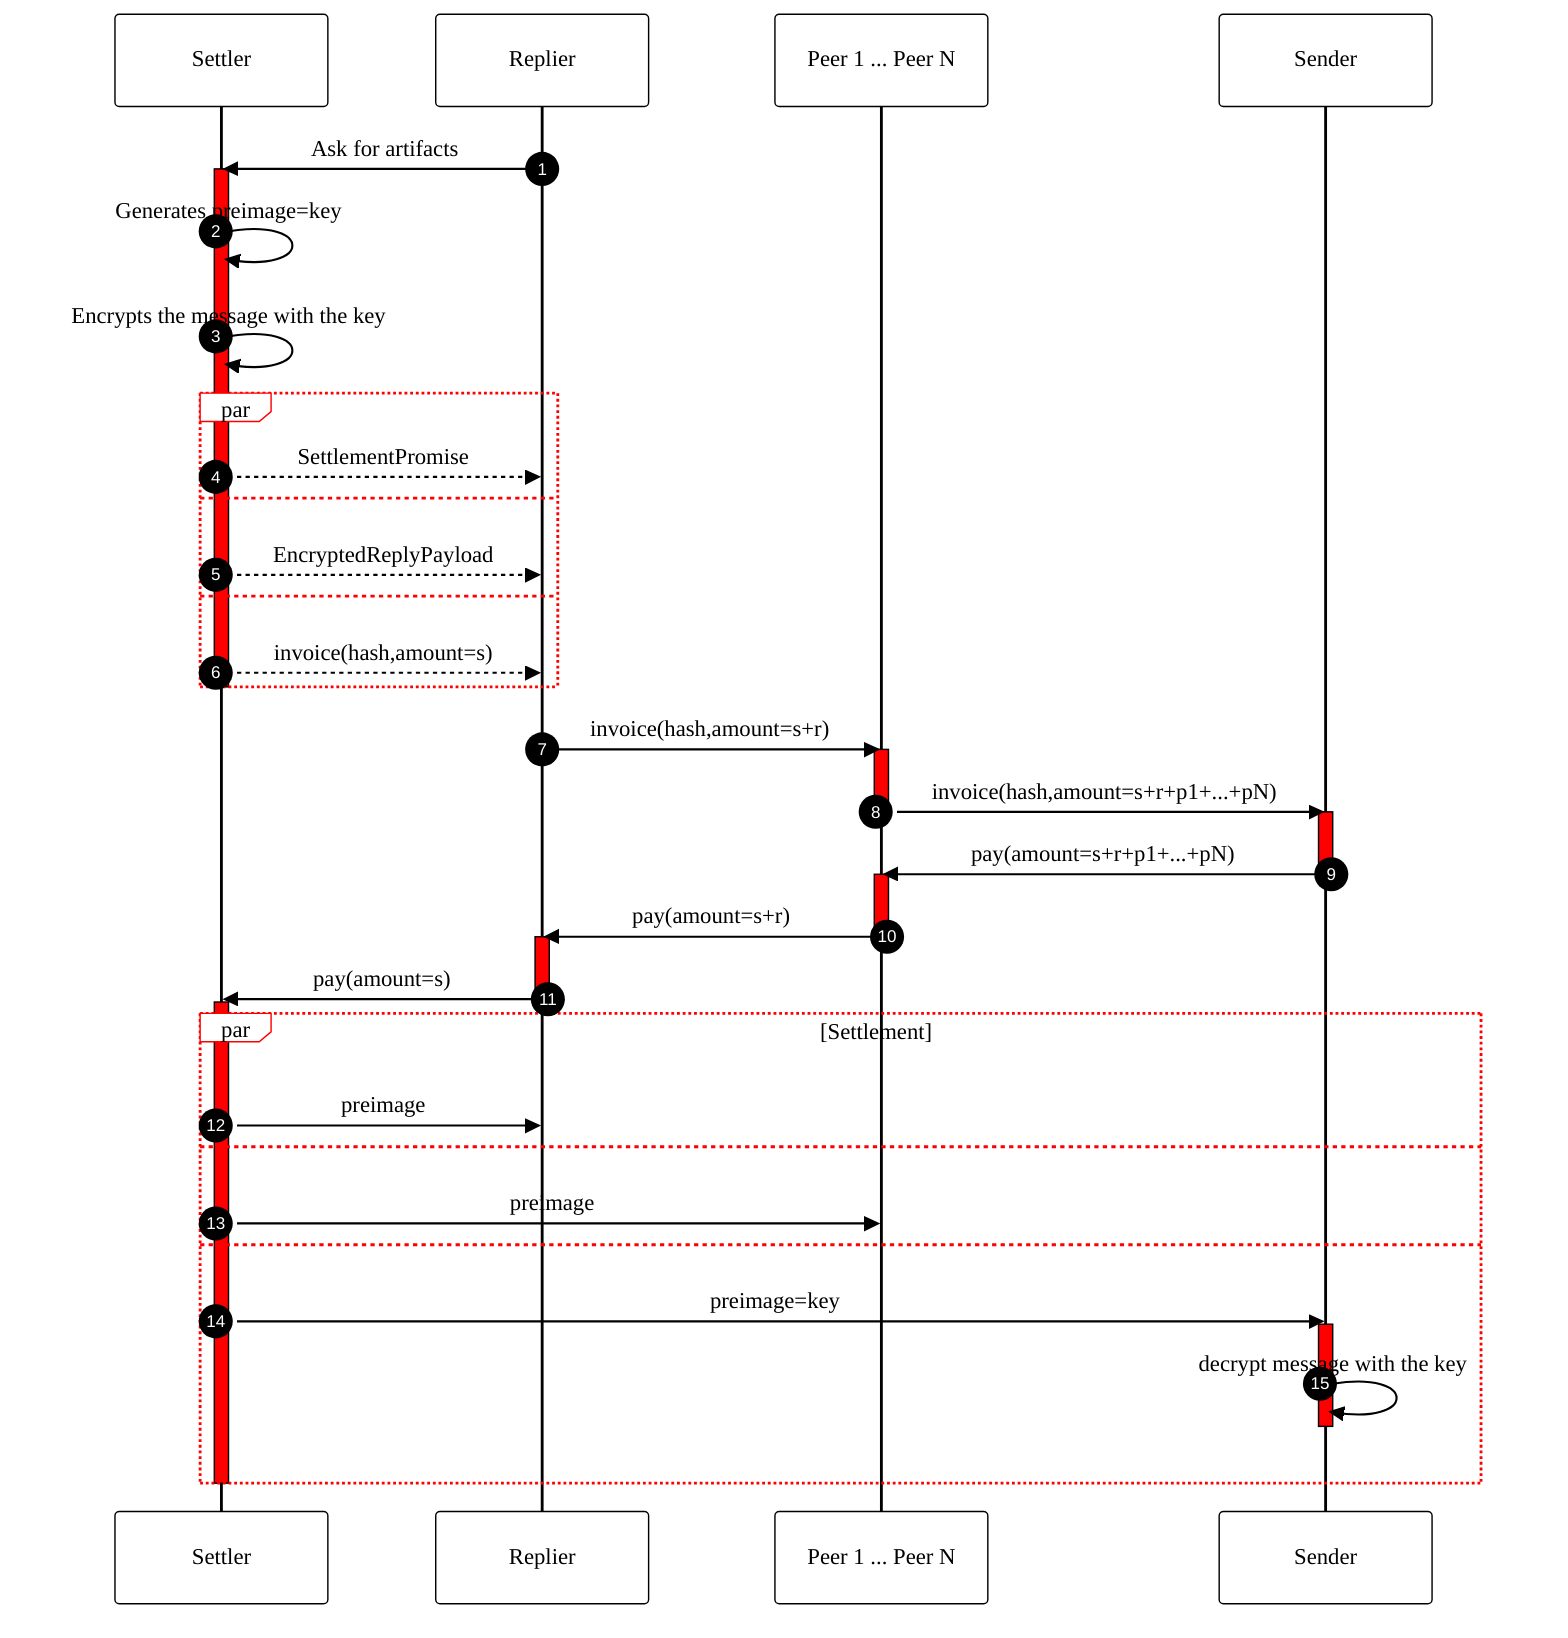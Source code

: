 %%{
  init: {
    'theme': 'base',
    'themeVariables': {
      'activationBorderColor':'#000',
      'activationBkgColor':'#F00',
      'primaryColor': '#FFF',
      'primaryTextColor': '#000',
      'primaryBorderColor': '#000',
      'lineColor': '#000',
      'secondaryColor': '#FFF',
      'labelBoxBorderColor':'#F00',
      'tertiaryColor': '#000',
      'fontFamily':'Times New Roman'
    }
  }
}%%
sequenceDiagram
    autonumber
    participant Settler
    participant Replier
    participant Peer 1 ... Peer N
    participant Sender
    Replier->>Settler: Ask for artifacts 
    activate Settler
      Settler->>Settler: Generates preimage=key
      Settler->>Settler: Encrypts the message with the key 
      par
        Settler-->>Replier: SettlementPromise
      and
        Settler-->>Replier: EncryptedReplyPayload
      and
        Settler-->>Replier: invoice(hash,amount=s)
      end
    deactivate Settler
    Replier->>Peer 1 ... Peer N: invoice(hash,amount=s+r)
    activate Peer 1 ... Peer N
      Peer 1 ... Peer N->>Sender: invoice(hash,amount=s+r+p1+...+pN)
    deactivate Peer 1 ... Peer N
    activate Sender
      Sender->>Peer 1 ... Peer N: pay(amount=s+r+p1+...+pN)
    deactivate Sender
    activate Peer 1 ... Peer N
      Peer 1 ... Peer N->>Replier: pay(amount=s+r)
    deactivate Peer 1 ... Peer N
    activate Replier
      Replier->>Settler: pay(amount=s)
    deactivate Replier
    activate Settler
      par Settlement
        Settler->>Replier: preimage
      and
        Settler->>Peer 1 ... Peer N: preimage
      and
        Settler->>Sender: preimage=key
        activate Sender
          Sender->>Sender:decrypt message with the key
        deactivate Sender
      end
    deactivate Settler